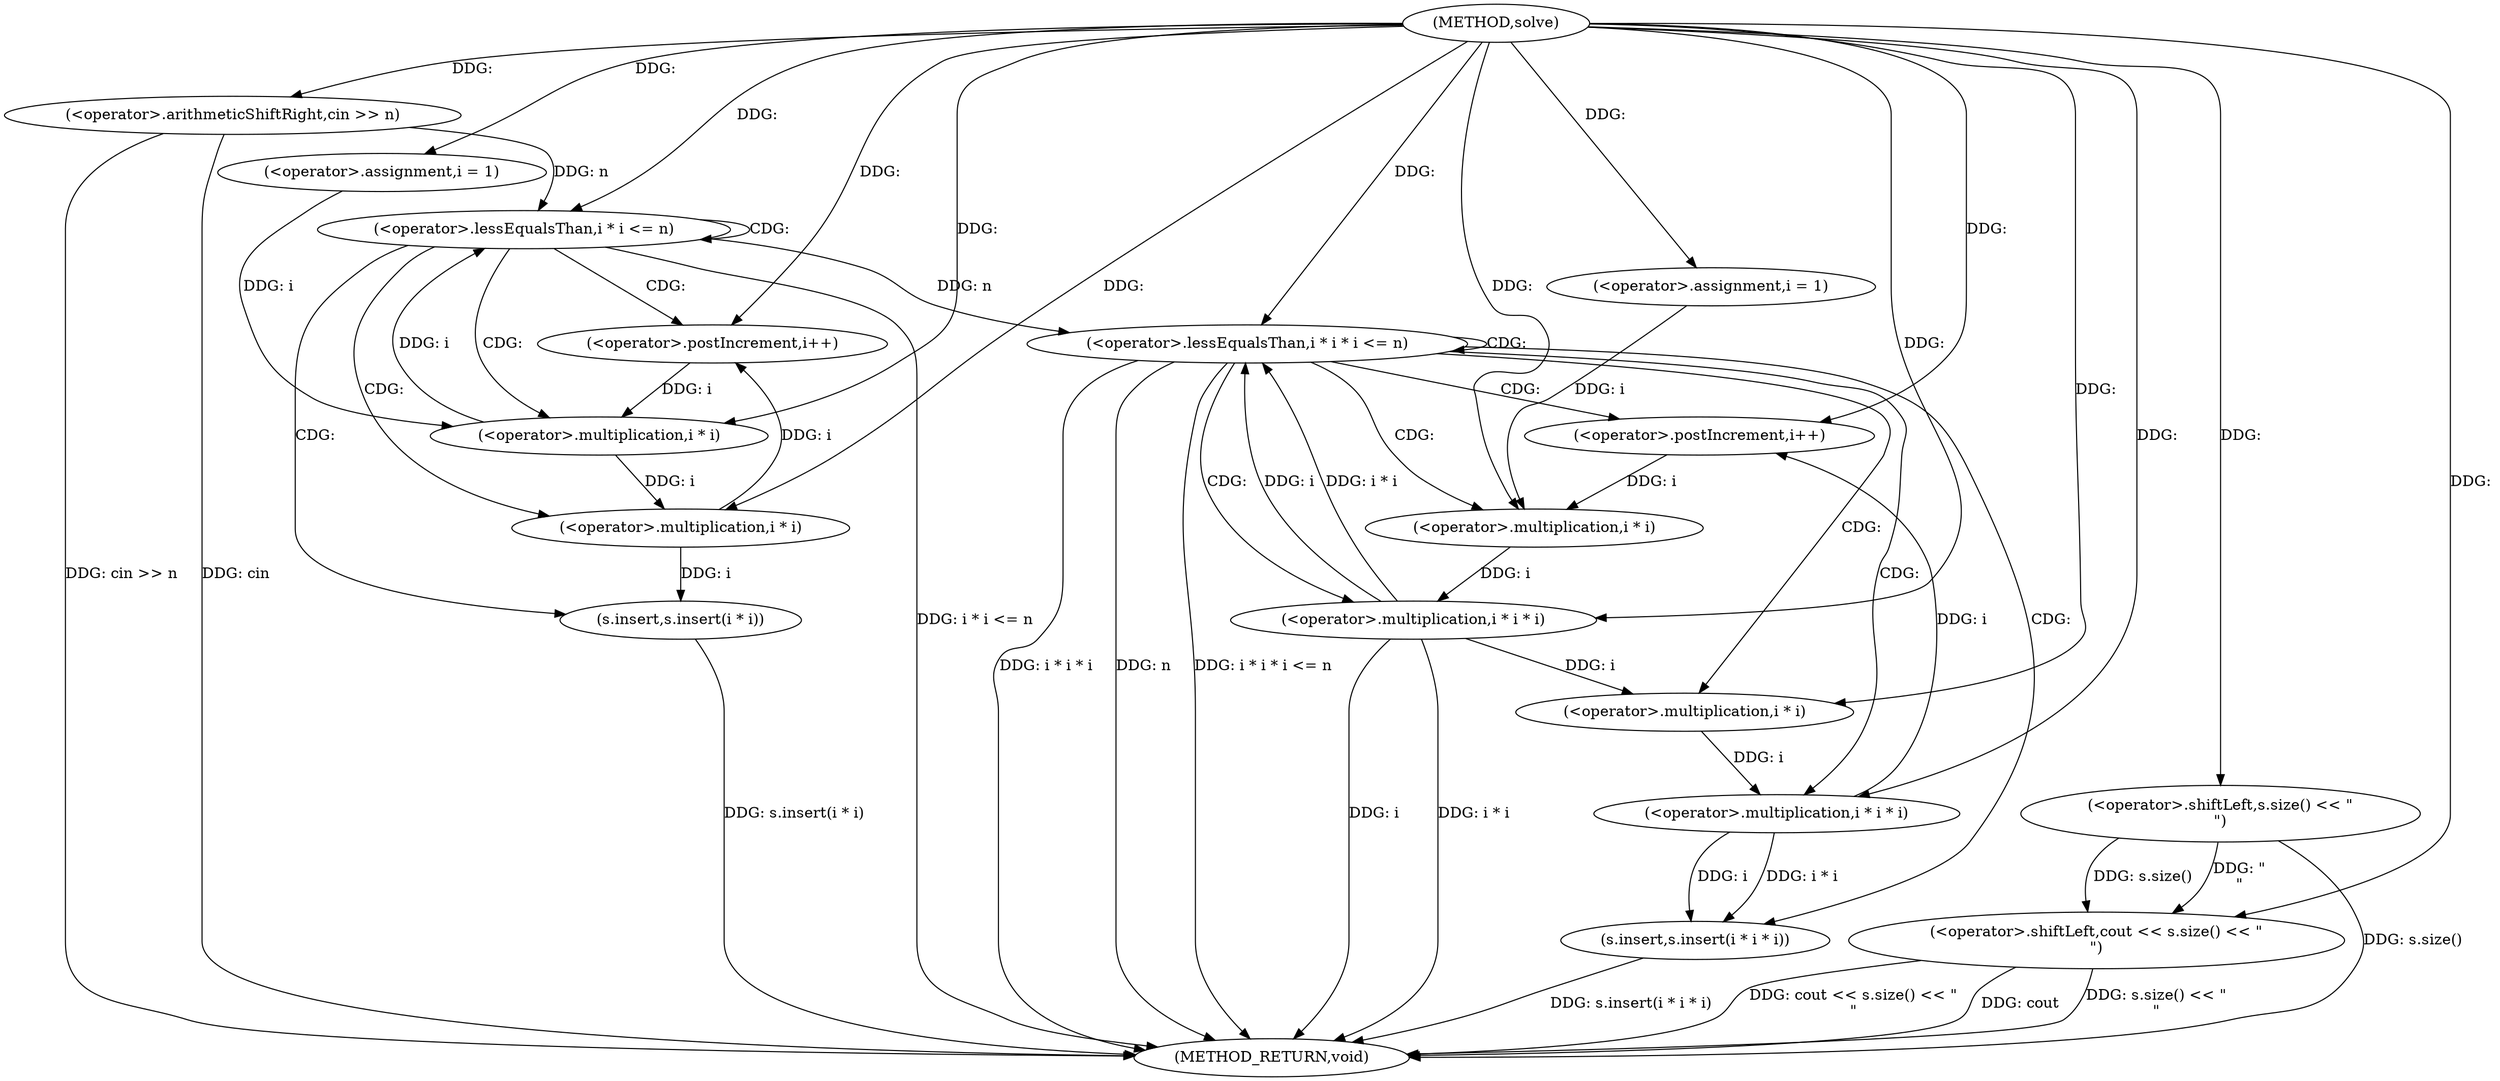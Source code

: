 digraph "solve" {  
"1000101" [label = "(METHOD,solve)" ]
"1000149" [label = "(METHOD_RETURN,void)" ]
"1000104" [label = "(<operator>.arithmeticShiftRight,cin >> n)" ]
"1000144" [label = "(<operator>.shiftLeft,cout << s.size() << \"\n\")" ]
"1000110" [label = "(<operator>.assignment,i = 1)" ]
"1000113" [label = "(<operator>.lessEqualsThan,i * i <= n)" ]
"1000118" [label = "(<operator>.postIncrement,i++)" ]
"1000120" [label = "(s.insert,s.insert(i * i))" ]
"1000126" [label = "(<operator>.assignment,i = 1)" ]
"1000129" [label = "(<operator>.lessEqualsThan,i * i * i <= n)" ]
"1000136" [label = "(<operator>.postIncrement,i++)" ]
"1000138" [label = "(s.insert,s.insert(i * i * i))" ]
"1000146" [label = "(<operator>.shiftLeft,s.size() << \"\n\")" ]
"1000114" [label = "(<operator>.multiplication,i * i)" ]
"1000121" [label = "(<operator>.multiplication,i * i)" ]
"1000130" [label = "(<operator>.multiplication,i * i * i)" ]
"1000139" [label = "(<operator>.multiplication,i * i * i)" ]
"1000132" [label = "(<operator>.multiplication,i * i)" ]
"1000141" [label = "(<operator>.multiplication,i * i)" ]
  "1000104" -> "1000149"  [ label = "DDG: cin >> n"] 
  "1000113" -> "1000149"  [ label = "DDG: i * i <= n"] 
  "1000130" -> "1000149"  [ label = "DDG: i"] 
  "1000130" -> "1000149"  [ label = "DDG: i * i"] 
  "1000129" -> "1000149"  [ label = "DDG: i * i * i"] 
  "1000129" -> "1000149"  [ label = "DDG: n"] 
  "1000129" -> "1000149"  [ label = "DDG: i * i * i <= n"] 
  "1000146" -> "1000149"  [ label = "DDG: s.size()"] 
  "1000144" -> "1000149"  [ label = "DDG: s.size() << \"\n\""] 
  "1000144" -> "1000149"  [ label = "DDG: cout << s.size() << \"\n\""] 
  "1000138" -> "1000149"  [ label = "DDG: s.insert(i * i * i)"] 
  "1000120" -> "1000149"  [ label = "DDG: s.insert(i * i)"] 
  "1000144" -> "1000149"  [ label = "DDG: cout"] 
  "1000104" -> "1000149"  [ label = "DDG: cin"] 
  "1000101" -> "1000104"  [ label = "DDG: "] 
  "1000101" -> "1000110"  [ label = "DDG: "] 
  "1000101" -> "1000126"  [ label = "DDG: "] 
  "1000101" -> "1000144"  [ label = "DDG: "] 
  "1000146" -> "1000144"  [ label = "DDG: \"\n\""] 
  "1000146" -> "1000144"  [ label = "DDG: s.size()"] 
  "1000114" -> "1000113"  [ label = "DDG: i"] 
  "1000104" -> "1000113"  [ label = "DDG: n"] 
  "1000101" -> "1000113"  [ label = "DDG: "] 
  "1000121" -> "1000118"  [ label = "DDG: i"] 
  "1000101" -> "1000118"  [ label = "DDG: "] 
  "1000121" -> "1000120"  [ label = "DDG: i"] 
  "1000130" -> "1000129"  [ label = "DDG: i * i"] 
  "1000130" -> "1000129"  [ label = "DDG: i"] 
  "1000113" -> "1000129"  [ label = "DDG: n"] 
  "1000101" -> "1000129"  [ label = "DDG: "] 
  "1000139" -> "1000136"  [ label = "DDG: i"] 
  "1000101" -> "1000136"  [ label = "DDG: "] 
  "1000139" -> "1000138"  [ label = "DDG: i * i"] 
  "1000139" -> "1000138"  [ label = "DDG: i"] 
  "1000101" -> "1000146"  [ label = "DDG: "] 
  "1000110" -> "1000114"  [ label = "DDG: i"] 
  "1000118" -> "1000114"  [ label = "DDG: i"] 
  "1000101" -> "1000114"  [ label = "DDG: "] 
  "1000114" -> "1000121"  [ label = "DDG: i"] 
  "1000101" -> "1000121"  [ label = "DDG: "] 
  "1000132" -> "1000130"  [ label = "DDG: i"] 
  "1000101" -> "1000130"  [ label = "DDG: "] 
  "1000141" -> "1000139"  [ label = "DDG: i"] 
  "1000101" -> "1000139"  [ label = "DDG: "] 
  "1000126" -> "1000132"  [ label = "DDG: i"] 
  "1000136" -> "1000132"  [ label = "DDG: i"] 
  "1000101" -> "1000132"  [ label = "DDG: "] 
  "1000130" -> "1000141"  [ label = "DDG: i"] 
  "1000101" -> "1000141"  [ label = "DDG: "] 
  "1000113" -> "1000121"  [ label = "CDG: "] 
  "1000113" -> "1000120"  [ label = "CDG: "] 
  "1000113" -> "1000113"  [ label = "CDG: "] 
  "1000113" -> "1000114"  [ label = "CDG: "] 
  "1000113" -> "1000118"  [ label = "CDG: "] 
  "1000129" -> "1000132"  [ label = "CDG: "] 
  "1000129" -> "1000141"  [ label = "CDG: "] 
  "1000129" -> "1000129"  [ label = "CDG: "] 
  "1000129" -> "1000130"  [ label = "CDG: "] 
  "1000129" -> "1000139"  [ label = "CDG: "] 
  "1000129" -> "1000136"  [ label = "CDG: "] 
  "1000129" -> "1000138"  [ label = "CDG: "] 
}
